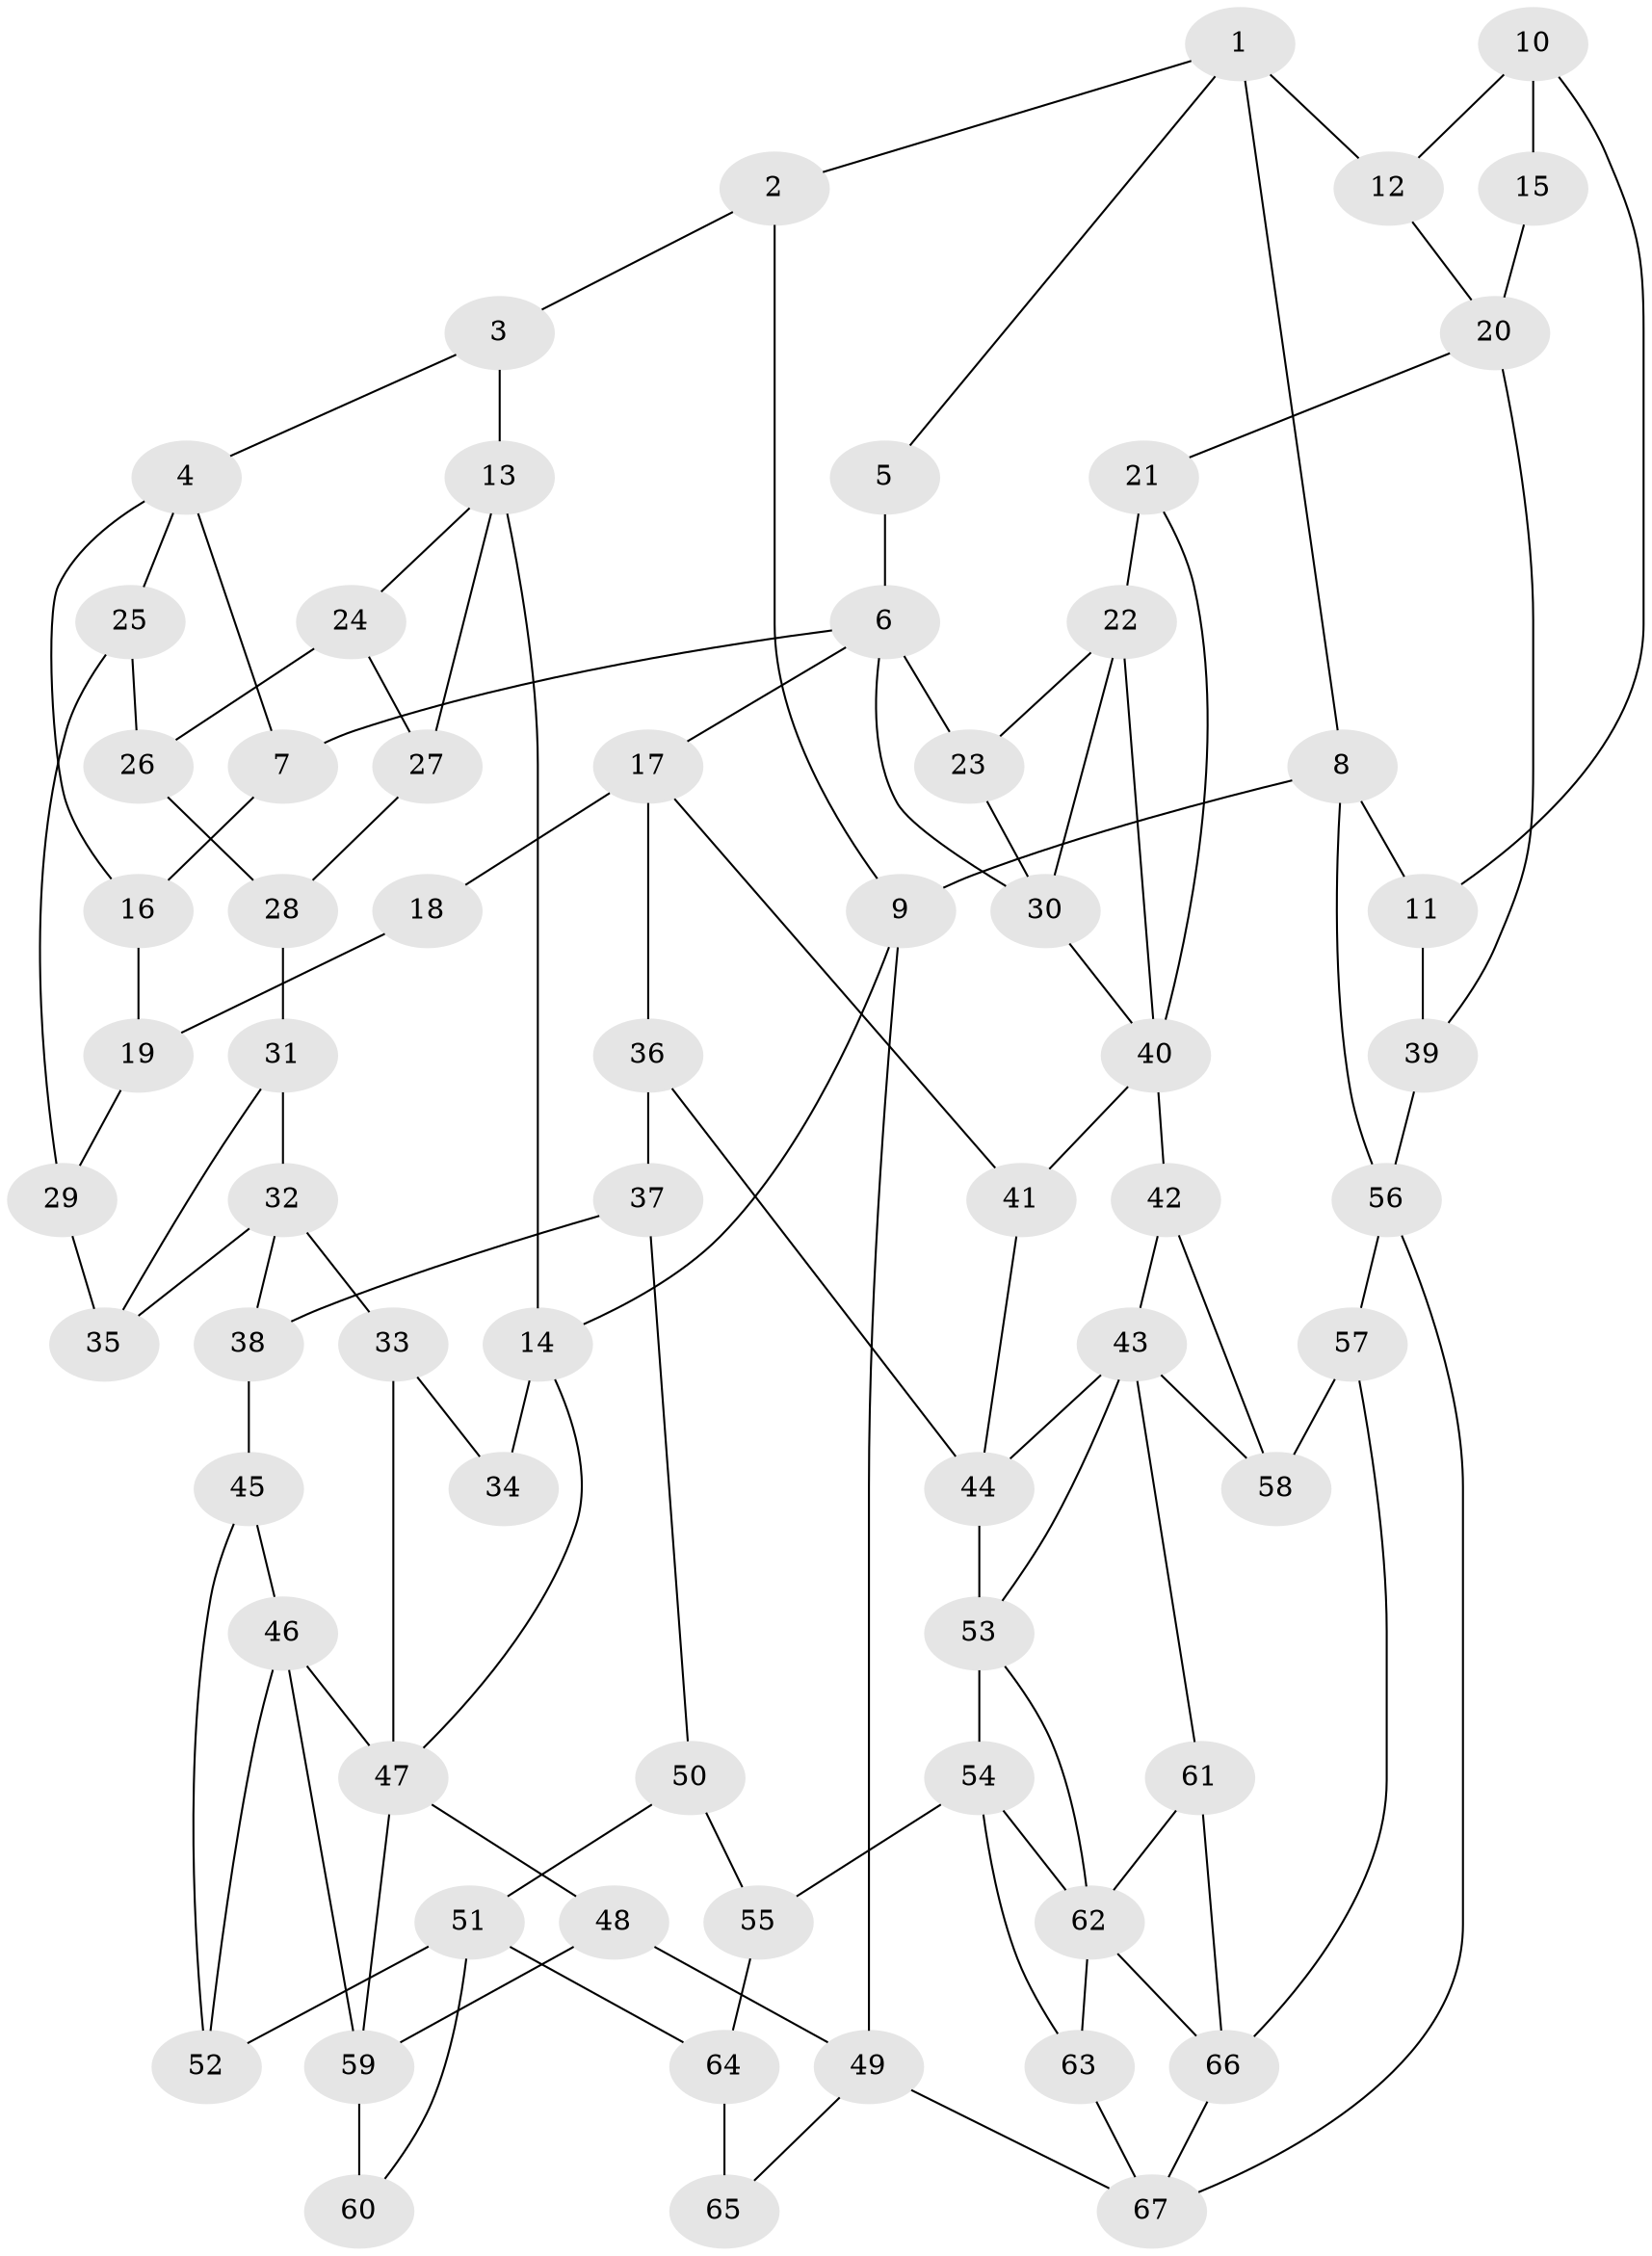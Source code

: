 // original degree distribution, {3: 0.03007518796992481, 4: 0.21052631578947367, 5: 0.5413533834586466, 6: 0.21804511278195488}
// Generated by graph-tools (version 1.1) at 2025/38/03/09/25 02:38:39]
// undirected, 67 vertices, 113 edges
graph export_dot {
graph [start="1"]
  node [color=gray90,style=filled];
  1;
  2;
  3;
  4;
  5;
  6;
  7;
  8;
  9;
  10;
  11;
  12;
  13;
  14;
  15;
  16;
  17;
  18;
  19;
  20;
  21;
  22;
  23;
  24;
  25;
  26;
  27;
  28;
  29;
  30;
  31;
  32;
  33;
  34;
  35;
  36;
  37;
  38;
  39;
  40;
  41;
  42;
  43;
  44;
  45;
  46;
  47;
  48;
  49;
  50;
  51;
  52;
  53;
  54;
  55;
  56;
  57;
  58;
  59;
  60;
  61;
  62;
  63;
  64;
  65;
  66;
  67;
  1 -- 2 [weight=1.0];
  1 -- 5 [weight=1.0];
  1 -- 8 [weight=1.0];
  1 -- 12 [weight=1.0];
  2 -- 3 [weight=1.0];
  2 -- 9 [weight=1.0];
  3 -- 4 [weight=1.0];
  3 -- 13 [weight=1.0];
  4 -- 7 [weight=1.0];
  4 -- 16 [weight=1.0];
  4 -- 25 [weight=1.0];
  5 -- 6 [weight=2.0];
  6 -- 7 [weight=1.0];
  6 -- 17 [weight=1.0];
  6 -- 23 [weight=1.0];
  6 -- 30 [weight=1.0];
  7 -- 16 [weight=1.0];
  8 -- 9 [weight=1.0];
  8 -- 11 [weight=1.0];
  8 -- 56 [weight=1.0];
  9 -- 14 [weight=1.0];
  9 -- 49 [weight=1.0];
  10 -- 11 [weight=1.0];
  10 -- 12 [weight=1.0];
  10 -- 15 [weight=2.0];
  11 -- 39 [weight=1.0];
  12 -- 20 [weight=1.0];
  13 -- 14 [weight=2.0];
  13 -- 24 [weight=1.0];
  13 -- 27 [weight=1.0];
  14 -- 34 [weight=2.0];
  14 -- 47 [weight=1.0];
  15 -- 20 [weight=2.0];
  16 -- 19 [weight=1.0];
  17 -- 18 [weight=2.0];
  17 -- 36 [weight=2.0];
  17 -- 41 [weight=1.0];
  18 -- 19 [weight=1.0];
  19 -- 29 [weight=1.0];
  20 -- 21 [weight=2.0];
  20 -- 39 [weight=1.0];
  21 -- 22 [weight=3.0];
  21 -- 40 [weight=1.0];
  22 -- 23 [weight=1.0];
  22 -- 30 [weight=1.0];
  22 -- 40 [weight=1.0];
  23 -- 30 [weight=1.0];
  24 -- 26 [weight=1.0];
  24 -- 27 [weight=2.0];
  25 -- 26 [weight=1.0];
  25 -- 29 [weight=1.0];
  26 -- 28 [weight=1.0];
  27 -- 28 [weight=1.0];
  28 -- 31 [weight=1.0];
  29 -- 35 [weight=1.0];
  30 -- 40 [weight=1.0];
  31 -- 32 [weight=1.0];
  31 -- 35 [weight=1.0];
  32 -- 33 [weight=1.0];
  32 -- 35 [weight=1.0];
  32 -- 38 [weight=1.0];
  33 -- 34 [weight=1.0];
  33 -- 47 [weight=1.0];
  36 -- 37 [weight=1.0];
  36 -- 44 [weight=1.0];
  37 -- 38 [weight=1.0];
  37 -- 50 [weight=1.0];
  38 -- 45 [weight=1.0];
  39 -- 56 [weight=1.0];
  40 -- 41 [weight=1.0];
  40 -- 42 [weight=1.0];
  41 -- 44 [weight=1.0];
  42 -- 43 [weight=1.0];
  42 -- 58 [weight=1.0];
  43 -- 44 [weight=2.0];
  43 -- 53 [weight=1.0];
  43 -- 58 [weight=1.0];
  43 -- 61 [weight=1.0];
  44 -- 53 [weight=1.0];
  45 -- 46 [weight=1.0];
  45 -- 52 [weight=1.0];
  46 -- 47 [weight=1.0];
  46 -- 52 [weight=1.0];
  46 -- 59 [weight=2.0];
  47 -- 48 [weight=1.0];
  47 -- 59 [weight=1.0];
  48 -- 49 [weight=1.0];
  48 -- 59 [weight=1.0];
  49 -- 65 [weight=1.0];
  49 -- 67 [weight=1.0];
  50 -- 51 [weight=1.0];
  50 -- 55 [weight=1.0];
  51 -- 52 [weight=1.0];
  51 -- 60 [weight=1.0];
  51 -- 64 [weight=2.0];
  53 -- 54 [weight=2.0];
  53 -- 62 [weight=1.0];
  54 -- 55 [weight=2.0];
  54 -- 62 [weight=1.0];
  54 -- 63 [weight=1.0];
  55 -- 64 [weight=2.0];
  56 -- 57 [weight=1.0];
  56 -- 67 [weight=1.0];
  57 -- 58 [weight=1.0];
  57 -- 66 [weight=1.0];
  59 -- 60 [weight=2.0];
  61 -- 62 [weight=1.0];
  61 -- 66 [weight=1.0];
  62 -- 63 [weight=2.0];
  62 -- 66 [weight=1.0];
  63 -- 67 [weight=1.0];
  64 -- 65 [weight=2.0];
  66 -- 67 [weight=1.0];
}
